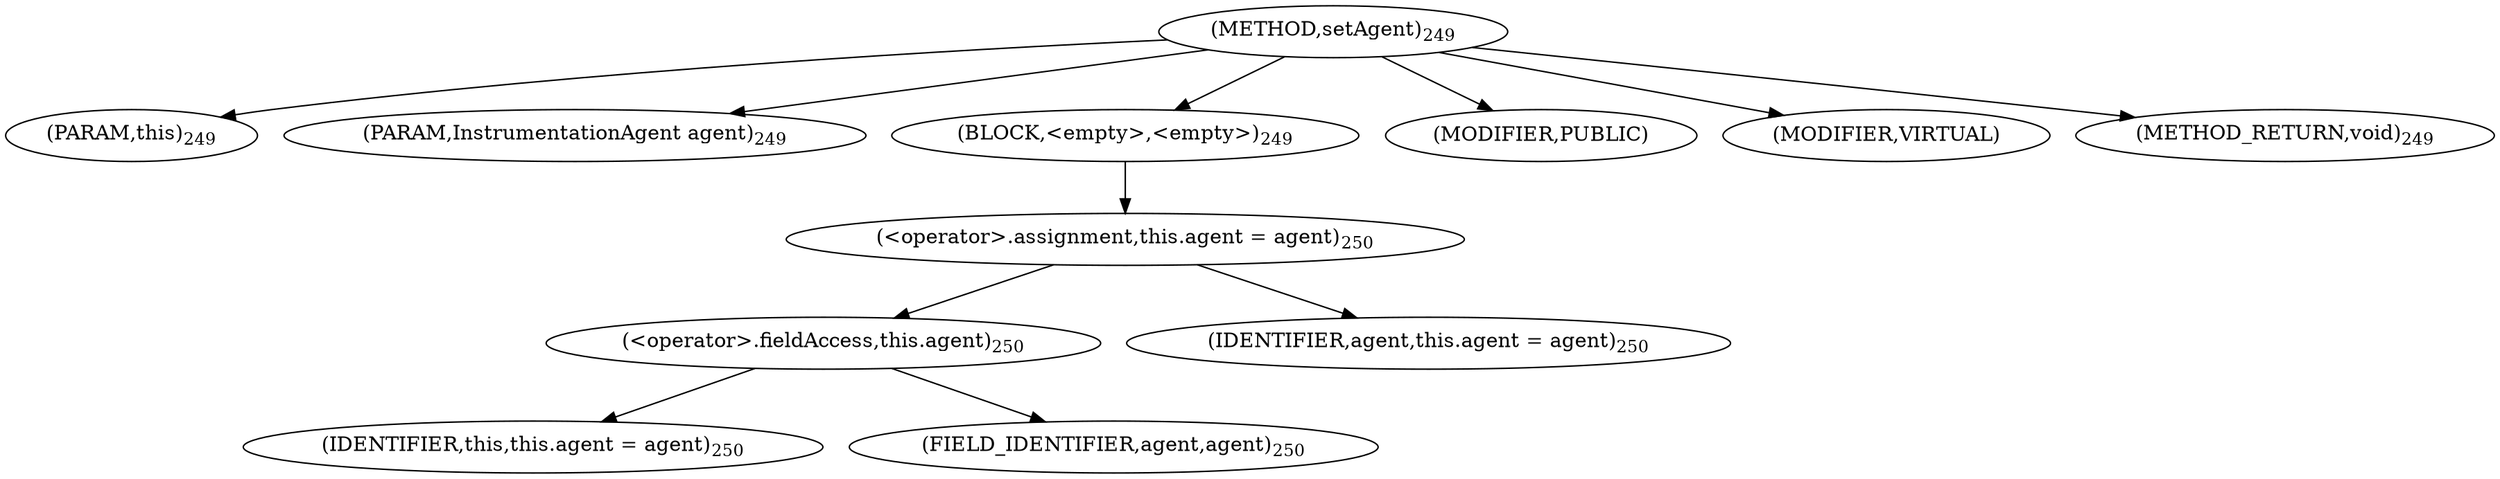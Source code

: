 digraph "setAgent" {  
"582" [label = <(METHOD,setAgent)<SUB>249</SUB>> ]
"41" [label = <(PARAM,this)<SUB>249</SUB>> ]
"583" [label = <(PARAM,InstrumentationAgent agent)<SUB>249</SUB>> ]
"584" [label = <(BLOCK,&lt;empty&gt;,&lt;empty&gt;)<SUB>249</SUB>> ]
"585" [label = <(&lt;operator&gt;.assignment,this.agent = agent)<SUB>250</SUB>> ]
"586" [label = <(&lt;operator&gt;.fieldAccess,this.agent)<SUB>250</SUB>> ]
"40" [label = <(IDENTIFIER,this,this.agent = agent)<SUB>250</SUB>> ]
"587" [label = <(FIELD_IDENTIFIER,agent,agent)<SUB>250</SUB>> ]
"588" [label = <(IDENTIFIER,agent,this.agent = agent)<SUB>250</SUB>> ]
"589" [label = <(MODIFIER,PUBLIC)> ]
"590" [label = <(MODIFIER,VIRTUAL)> ]
"591" [label = <(METHOD_RETURN,void)<SUB>249</SUB>> ]
  "582" -> "41" 
  "582" -> "583" 
  "582" -> "584" 
  "582" -> "589" 
  "582" -> "590" 
  "582" -> "591" 
  "584" -> "585" 
  "585" -> "586" 
  "585" -> "588" 
  "586" -> "40" 
  "586" -> "587" 
}

